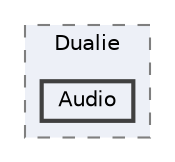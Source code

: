 digraph "build/CMakeFiles/dualie.dir/src/Dualie/Audio"
{
 // LATEX_PDF_SIZE
  bgcolor="transparent";
  edge [fontname=Helvetica,fontsize=10,labelfontname=Helvetica,labelfontsize=10];
  node [fontname=Helvetica,fontsize=10,shape=box,height=0.2,width=0.4];
  compound=true
  subgraph clusterdir_3154907d23e63847ab398d035674d918 {
    graph [ bgcolor="#edf0f7", pencolor="grey50", label="Dualie", fontname=Helvetica,fontsize=10 style="filled,dashed", URL="dir_3154907d23e63847ab398d035674d918.html",tooltip=""]
  dir_7a33f8005a42d48157128c755010a426 [label="Audio", fillcolor="#edf0f7", color="grey25", style="filled,bold", URL="dir_7a33f8005a42d48157128c755010a426.html",tooltip=""];
  }
}
